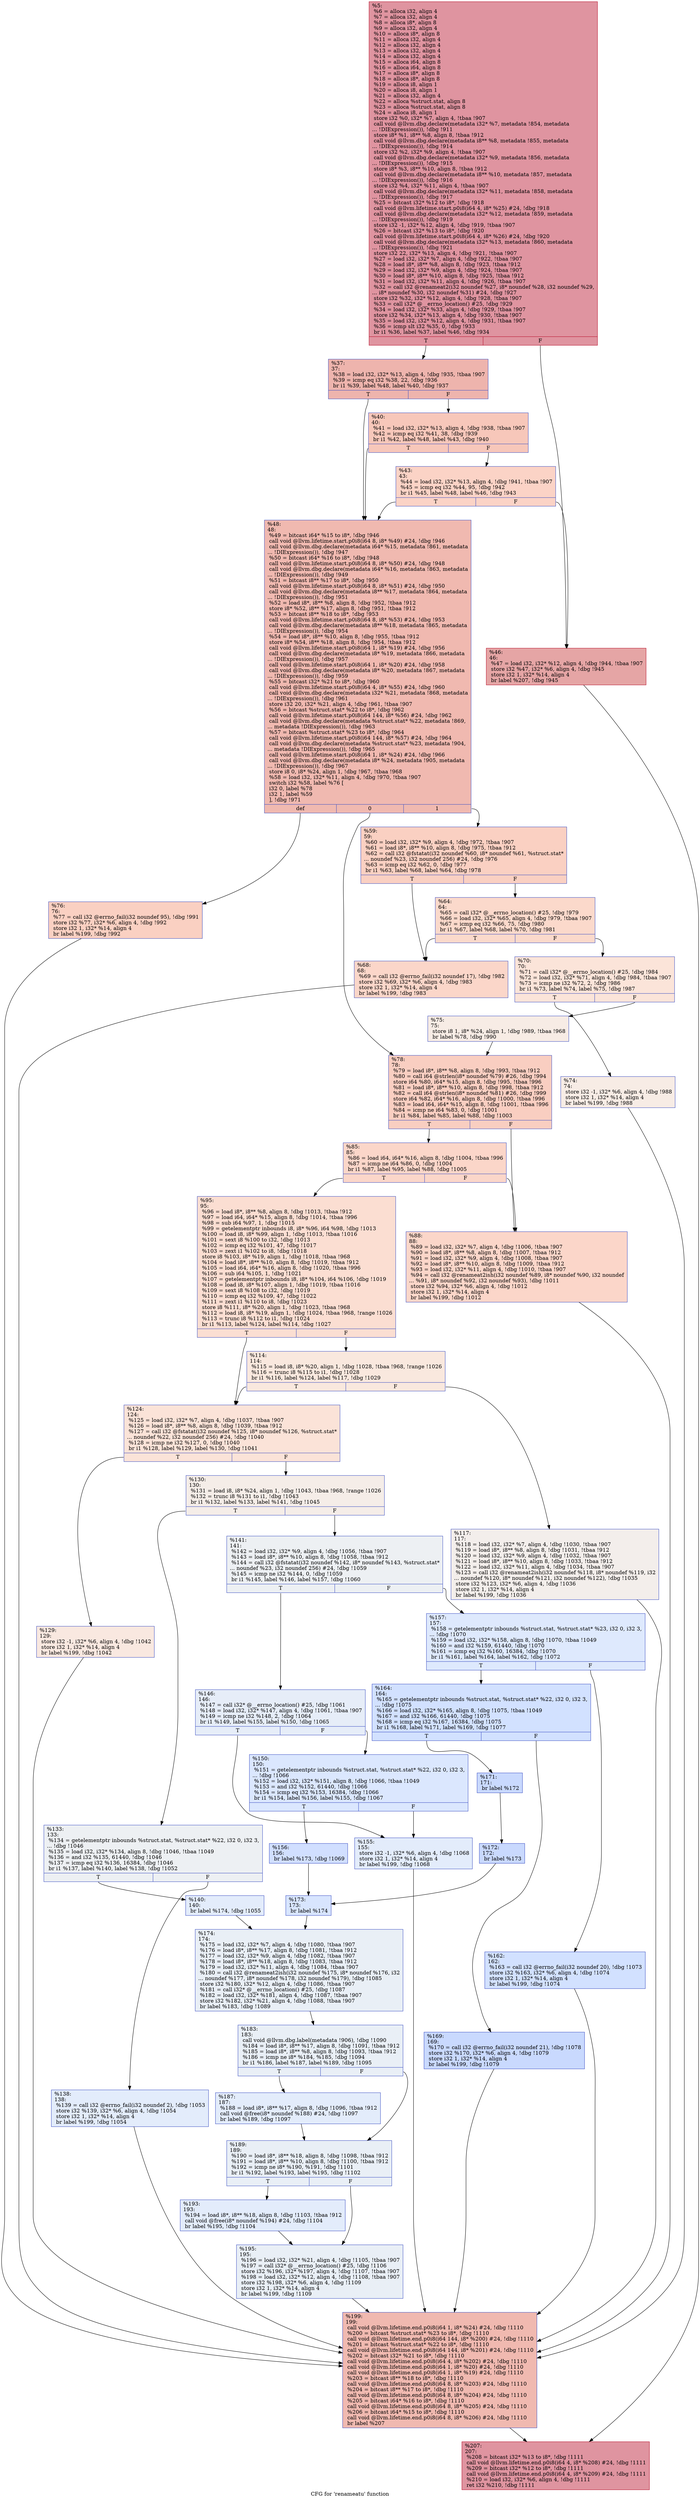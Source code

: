 digraph "CFG for 'renameatu' function" {
	label="CFG for 'renameatu' function";

	Node0x250e270 [shape=record,color="#b70d28ff", style=filled, fillcolor="#b70d2870",label="{%5:\l  %6 = alloca i32, align 4\l  %7 = alloca i32, align 4\l  %8 = alloca i8*, align 8\l  %9 = alloca i32, align 4\l  %10 = alloca i8*, align 8\l  %11 = alloca i32, align 4\l  %12 = alloca i32, align 4\l  %13 = alloca i32, align 4\l  %14 = alloca i32, align 4\l  %15 = alloca i64, align 8\l  %16 = alloca i64, align 8\l  %17 = alloca i8*, align 8\l  %18 = alloca i8*, align 8\l  %19 = alloca i8, align 1\l  %20 = alloca i8, align 1\l  %21 = alloca i32, align 4\l  %22 = alloca %struct.stat, align 8\l  %23 = alloca %struct.stat, align 8\l  %24 = alloca i8, align 1\l  store i32 %0, i32* %7, align 4, !tbaa !907\l  call void @llvm.dbg.declare(metadata i32* %7, metadata !854, metadata\l... !DIExpression()), !dbg !911\l  store i8* %1, i8** %8, align 8, !tbaa !912\l  call void @llvm.dbg.declare(metadata i8** %8, metadata !855, metadata\l... !DIExpression()), !dbg !914\l  store i32 %2, i32* %9, align 4, !tbaa !907\l  call void @llvm.dbg.declare(metadata i32* %9, metadata !856, metadata\l... !DIExpression()), !dbg !915\l  store i8* %3, i8** %10, align 8, !tbaa !912\l  call void @llvm.dbg.declare(metadata i8** %10, metadata !857, metadata\l... !DIExpression()), !dbg !916\l  store i32 %4, i32* %11, align 4, !tbaa !907\l  call void @llvm.dbg.declare(metadata i32* %11, metadata !858, metadata\l... !DIExpression()), !dbg !917\l  %25 = bitcast i32* %12 to i8*, !dbg !918\l  call void @llvm.lifetime.start.p0i8(i64 4, i8* %25) #24, !dbg !918\l  call void @llvm.dbg.declare(metadata i32* %12, metadata !859, metadata\l... !DIExpression()), !dbg !919\l  store i32 -1, i32* %12, align 4, !dbg !919, !tbaa !907\l  %26 = bitcast i32* %13 to i8*, !dbg !920\l  call void @llvm.lifetime.start.p0i8(i64 4, i8* %26) #24, !dbg !920\l  call void @llvm.dbg.declare(metadata i32* %13, metadata !860, metadata\l... !DIExpression()), !dbg !921\l  store i32 22, i32* %13, align 4, !dbg !921, !tbaa !907\l  %27 = load i32, i32* %7, align 4, !dbg !922, !tbaa !907\l  %28 = load i8*, i8** %8, align 8, !dbg !923, !tbaa !912\l  %29 = load i32, i32* %9, align 4, !dbg !924, !tbaa !907\l  %30 = load i8*, i8** %10, align 8, !dbg !925, !tbaa !912\l  %31 = load i32, i32* %11, align 4, !dbg !926, !tbaa !907\l  %32 = call i32 @renameat2(i32 noundef %27, i8* noundef %28, i32 noundef %29,\l... i8* noundef %30, i32 noundef %31) #24, !dbg !927\l  store i32 %32, i32* %12, align 4, !dbg !928, !tbaa !907\l  %33 = call i32* @__errno_location() #25, !dbg !929\l  %34 = load i32, i32* %33, align 4, !dbg !929, !tbaa !907\l  store i32 %34, i32* %13, align 4, !dbg !930, !tbaa !907\l  %35 = load i32, i32* %12, align 4, !dbg !931, !tbaa !907\l  %36 = icmp slt i32 %35, 0, !dbg !933\l  br i1 %36, label %37, label %46, !dbg !934\l|{<s0>T|<s1>F}}"];
	Node0x250e270:s0 -> Node0x25252a0;
	Node0x250e270:s1 -> Node0x2525500;
	Node0x25252a0 [shape=record,color="#3d50c3ff", style=filled, fillcolor="#d8564670",label="{%37:\l37:                                               \l  %38 = load i32, i32* %13, align 4, !dbg !935, !tbaa !907\l  %39 = icmp eq i32 %38, 22, !dbg !936\l  br i1 %39, label %48, label %40, !dbg !937\l|{<s0>T|<s1>F}}"];
	Node0x25252a0:s0 -> Node0x2525550;
	Node0x25252a0:s1 -> Node0x2525460;
	Node0x2525460 [shape=record,color="#3d50c3ff", style=filled, fillcolor="#ec7f6370",label="{%40:\l40:                                               \l  %41 = load i32, i32* %13, align 4, !dbg !938, !tbaa !907\l  %42 = icmp eq i32 %41, 38, !dbg !939\l  br i1 %42, label %48, label %43, !dbg !940\l|{<s0>T|<s1>F}}"];
	Node0x2525460:s0 -> Node0x2525550;
	Node0x2525460:s1 -> Node0x25254b0;
	Node0x25254b0 [shape=record,color="#3d50c3ff", style=filled, fillcolor="#f59c7d70",label="{%43:\l43:                                               \l  %44 = load i32, i32* %13, align 4, !dbg !941, !tbaa !907\l  %45 = icmp eq i32 %44, 95, !dbg !942\l  br i1 %45, label %48, label %46, !dbg !943\l|{<s0>T|<s1>F}}"];
	Node0x25254b0:s0 -> Node0x2525550;
	Node0x25254b0:s1 -> Node0x2525500;
	Node0x2525500 [shape=record,color="#b70d28ff", style=filled, fillcolor="#c5333470",label="{%46:\l46:                                               \l  %47 = load i32, i32* %12, align 4, !dbg !944, !tbaa !907\l  store i32 %47, i32* %6, align 4, !dbg !945\l  store i32 1, i32* %14, align 4\l  br label %207, !dbg !945\l}"];
	Node0x2525500 -> Node0x2526180;
	Node0x2525550 [shape=record,color="#3d50c3ff", style=filled, fillcolor="#de614d70",label="{%48:\l48:                                               \l  %49 = bitcast i64* %15 to i8*, !dbg !946\l  call void @llvm.lifetime.start.p0i8(i64 8, i8* %49) #24, !dbg !946\l  call void @llvm.dbg.declare(metadata i64* %15, metadata !861, metadata\l... !DIExpression()), !dbg !947\l  %50 = bitcast i64* %16 to i8*, !dbg !948\l  call void @llvm.lifetime.start.p0i8(i64 8, i8* %50) #24, !dbg !948\l  call void @llvm.dbg.declare(metadata i64* %16, metadata !863, metadata\l... !DIExpression()), !dbg !949\l  %51 = bitcast i8** %17 to i8*, !dbg !950\l  call void @llvm.lifetime.start.p0i8(i64 8, i8* %51) #24, !dbg !950\l  call void @llvm.dbg.declare(metadata i8** %17, metadata !864, metadata\l... !DIExpression()), !dbg !951\l  %52 = load i8*, i8** %8, align 8, !dbg !952, !tbaa !912\l  store i8* %52, i8** %17, align 8, !dbg !951, !tbaa !912\l  %53 = bitcast i8** %18 to i8*, !dbg !953\l  call void @llvm.lifetime.start.p0i8(i64 8, i8* %53) #24, !dbg !953\l  call void @llvm.dbg.declare(metadata i8** %18, metadata !865, metadata\l... !DIExpression()), !dbg !954\l  %54 = load i8*, i8** %10, align 8, !dbg !955, !tbaa !912\l  store i8* %54, i8** %18, align 8, !dbg !954, !tbaa !912\l  call void @llvm.lifetime.start.p0i8(i64 1, i8* %19) #24, !dbg !956\l  call void @llvm.dbg.declare(metadata i8* %19, metadata !866, metadata\l... !DIExpression()), !dbg !957\l  call void @llvm.lifetime.start.p0i8(i64 1, i8* %20) #24, !dbg !958\l  call void @llvm.dbg.declare(metadata i8* %20, metadata !867, metadata\l... !DIExpression()), !dbg !959\l  %55 = bitcast i32* %21 to i8*, !dbg !960\l  call void @llvm.lifetime.start.p0i8(i64 4, i8* %55) #24, !dbg !960\l  call void @llvm.dbg.declare(metadata i32* %21, metadata !868, metadata\l... !DIExpression()), !dbg !961\l  store i32 20, i32* %21, align 4, !dbg !961, !tbaa !907\l  %56 = bitcast %struct.stat* %22 to i8*, !dbg !962\l  call void @llvm.lifetime.start.p0i8(i64 144, i8* %56) #24, !dbg !962\l  call void @llvm.dbg.declare(metadata %struct.stat* %22, metadata !869,\l... metadata !DIExpression()), !dbg !963\l  %57 = bitcast %struct.stat* %23 to i8*, !dbg !964\l  call void @llvm.lifetime.start.p0i8(i64 144, i8* %57) #24, !dbg !964\l  call void @llvm.dbg.declare(metadata %struct.stat* %23, metadata !904,\l... metadata !DIExpression()), !dbg !965\l  call void @llvm.lifetime.start.p0i8(i64 1, i8* %24) #24, !dbg !966\l  call void @llvm.dbg.declare(metadata i8* %24, metadata !905, metadata\l... !DIExpression()), !dbg !967\l  store i8 0, i8* %24, align 1, !dbg !967, !tbaa !968\l  %58 = load i32, i32* %11, align 4, !dbg !970, !tbaa !907\l  switch i32 %58, label %76 [\l    i32 0, label %78\l    i32 1, label %59\l  ], !dbg !971\l|{<s0>def|<s1>0|<s2>1}}"];
	Node0x2525550:s0 -> Node0x2525780;
	Node0x2525550:s1 -> Node0x25257d0;
	Node0x2525550:s2 -> Node0x25255a0;
	Node0x25255a0 [shape=record,color="#3d50c3ff", style=filled, fillcolor="#f3947570",label="{%59:\l59:                                               \l  %60 = load i32, i32* %9, align 4, !dbg !972, !tbaa !907\l  %61 = load i8*, i8** %10, align 8, !dbg !975, !tbaa !912\l  %62 = call i32 @fstatat(i32 noundef %60, i8* noundef %61, %struct.stat*\l... noundef %23, i32 noundef 256) #24, !dbg !976\l  %63 = icmp eq i32 %62, 0, !dbg !977\l  br i1 %63, label %68, label %64, !dbg !978\l|{<s0>T|<s1>F}}"];
	Node0x25255a0:s0 -> Node0x2525640;
	Node0x25255a0:s1 -> Node0x25255f0;
	Node0x25255f0 [shape=record,color="#3d50c3ff", style=filled, fillcolor="#f7a88970",label="{%64:\l64:                                               \l  %65 = call i32* @__errno_location() #25, !dbg !979\l  %66 = load i32, i32* %65, align 4, !dbg !979, !tbaa !907\l  %67 = icmp eq i32 %66, 75, !dbg !980\l  br i1 %67, label %68, label %70, !dbg !981\l|{<s0>T|<s1>F}}"];
	Node0x25255f0:s0 -> Node0x2525640;
	Node0x25255f0:s1 -> Node0x2525690;
	Node0x2525640 [shape=record,color="#3d50c3ff", style=filled, fillcolor="#f6a38570",label="{%68:\l68:                                               \l  %69 = call i32 @errno_fail(i32 noundef 17), !dbg !982\l  store i32 %69, i32* %6, align 4, !dbg !983\l  store i32 1, i32* %14, align 4\l  br label %199, !dbg !983\l}"];
	Node0x2525640 -> Node0x2526130;
	Node0x2525690 [shape=record,color="#3d50c3ff", style=filled, fillcolor="#f5c1a970",label="{%70:\l70:                                               \l  %71 = call i32* @__errno_location() #25, !dbg !984\l  %72 = load i32, i32* %71, align 4, !dbg !984, !tbaa !907\l  %73 = icmp ne i32 %72, 2, !dbg !986\l  br i1 %73, label %74, label %75, !dbg !987\l|{<s0>T|<s1>F}}"];
	Node0x2525690:s0 -> Node0x25256e0;
	Node0x2525690:s1 -> Node0x2525730;
	Node0x25256e0 [shape=record,color="#3d50c3ff", style=filled, fillcolor="#ecd3c570",label="{%74:\l74:                                               \l  store i32 -1, i32* %6, align 4, !dbg !988\l  store i32 1, i32* %14, align 4\l  br label %199, !dbg !988\l}"];
	Node0x25256e0 -> Node0x2526130;
	Node0x2525730 [shape=record,color="#3d50c3ff", style=filled, fillcolor="#ecd3c570",label="{%75:\l75:                                               \l  store i8 1, i8* %24, align 1, !dbg !989, !tbaa !968\l  br label %78, !dbg !990\l}"];
	Node0x2525730 -> Node0x25257d0;
	Node0x2525780 [shape=record,color="#3d50c3ff", style=filled, fillcolor="#f3947570",label="{%76:\l76:                                               \l  %77 = call i32 @errno_fail(i32 noundef 95), !dbg !991\l  store i32 %77, i32* %6, align 4, !dbg !992\l  store i32 1, i32* %14, align 4\l  br label %199, !dbg !992\l}"];
	Node0x2525780 -> Node0x2526130;
	Node0x25257d0 [shape=record,color="#3d50c3ff", style=filled, fillcolor="#f2907270",label="{%78:\l78:                                               \l  %79 = load i8*, i8** %8, align 8, !dbg !993, !tbaa !912\l  %80 = call i64 @strlen(i8* noundef %79) #26, !dbg !994\l  store i64 %80, i64* %15, align 8, !dbg !995, !tbaa !996\l  %81 = load i8*, i8** %10, align 8, !dbg !998, !tbaa !912\l  %82 = call i64 @strlen(i8* noundef %81) #26, !dbg !999\l  store i64 %82, i64* %16, align 8, !dbg !1000, !tbaa !996\l  %83 = load i64, i64* %15, align 8, !dbg !1001, !tbaa !996\l  %84 = icmp ne i64 %83, 0, !dbg !1001\l  br i1 %84, label %85, label %88, !dbg !1003\l|{<s0>T|<s1>F}}"];
	Node0x25257d0:s0 -> Node0x2525820;
	Node0x25257d0:s1 -> Node0x2525870;
	Node0x2525820 [shape=record,color="#3d50c3ff", style=filled, fillcolor="#f6a38570",label="{%85:\l85:                                               \l  %86 = load i64, i64* %16, align 8, !dbg !1004, !tbaa !996\l  %87 = icmp ne i64 %86, 0, !dbg !1004\l  br i1 %87, label %95, label %88, !dbg !1005\l|{<s0>T|<s1>F}}"];
	Node0x2525820:s0 -> Node0x25258c0;
	Node0x2525820:s1 -> Node0x2525870;
	Node0x2525870 [shape=record,color="#3d50c3ff", style=filled, fillcolor="#f6a38570",label="{%88:\l88:                                               \l  %89 = load i32, i32* %7, align 4, !dbg !1006, !tbaa !907\l  %90 = load i8*, i8** %8, align 8, !dbg !1007, !tbaa !912\l  %91 = load i32, i32* %9, align 4, !dbg !1008, !tbaa !907\l  %92 = load i8*, i8** %10, align 8, !dbg !1009, !tbaa !912\l  %93 = load i32, i32* %11, align 4, !dbg !1010, !tbaa !907\l  %94 = call i32 @renameat2ish(i32 noundef %89, i8* noundef %90, i32 noundef\l... %91, i8* noundef %92, i32 noundef %93), !dbg !1011\l  store i32 %94, i32* %6, align 4, !dbg !1012\l  store i32 1, i32* %14, align 4\l  br label %199, !dbg !1012\l}"];
	Node0x2525870 -> Node0x2526130;
	Node0x25258c0 [shape=record,color="#3d50c3ff", style=filled, fillcolor="#f7b59970",label="{%95:\l95:                                               \l  %96 = load i8*, i8** %8, align 8, !dbg !1013, !tbaa !912\l  %97 = load i64, i64* %15, align 8, !dbg !1014, !tbaa !996\l  %98 = sub i64 %97, 1, !dbg !1015\l  %99 = getelementptr inbounds i8, i8* %96, i64 %98, !dbg !1013\l  %100 = load i8, i8* %99, align 1, !dbg !1013, !tbaa !1016\l  %101 = sext i8 %100 to i32, !dbg !1013\l  %102 = icmp eq i32 %101, 47, !dbg !1017\l  %103 = zext i1 %102 to i8, !dbg !1018\l  store i8 %103, i8* %19, align 1, !dbg !1018, !tbaa !968\l  %104 = load i8*, i8** %10, align 8, !dbg !1019, !tbaa !912\l  %105 = load i64, i64* %16, align 8, !dbg !1020, !tbaa !996\l  %106 = sub i64 %105, 1, !dbg !1021\l  %107 = getelementptr inbounds i8, i8* %104, i64 %106, !dbg !1019\l  %108 = load i8, i8* %107, align 1, !dbg !1019, !tbaa !1016\l  %109 = sext i8 %108 to i32, !dbg !1019\l  %110 = icmp eq i32 %109, 47, !dbg !1022\l  %111 = zext i1 %110 to i8, !dbg !1023\l  store i8 %111, i8* %20, align 1, !dbg !1023, !tbaa !968\l  %112 = load i8, i8* %19, align 1, !dbg !1024, !tbaa !968, !range !1026\l  %113 = trunc i8 %112 to i1, !dbg !1024\l  br i1 %113, label %124, label %114, !dbg !1027\l|{<s0>T|<s1>F}}"];
	Node0x25258c0:s0 -> Node0x25259b0;
	Node0x25258c0:s1 -> Node0x2525910;
	Node0x2525910 [shape=record,color="#3d50c3ff", style=filled, fillcolor="#f2cab570",label="{%114:\l114:                                              \l  %115 = load i8, i8* %20, align 1, !dbg !1028, !tbaa !968, !range !1026\l  %116 = trunc i8 %115 to i1, !dbg !1028\l  br i1 %116, label %124, label %117, !dbg !1029\l|{<s0>T|<s1>F}}"];
	Node0x2525910:s0 -> Node0x25259b0;
	Node0x2525910:s1 -> Node0x2525960;
	Node0x2525960 [shape=record,color="#3d50c3ff", style=filled, fillcolor="#e5d8d170",label="{%117:\l117:                                              \l  %118 = load i32, i32* %7, align 4, !dbg !1030, !tbaa !907\l  %119 = load i8*, i8** %8, align 8, !dbg !1031, !tbaa !912\l  %120 = load i32, i32* %9, align 4, !dbg !1032, !tbaa !907\l  %121 = load i8*, i8** %10, align 8, !dbg !1033, !tbaa !912\l  %122 = load i32, i32* %11, align 4, !dbg !1034, !tbaa !907\l  %123 = call i32 @renameat2ish(i32 noundef %118, i8* noundef %119, i32\l... noundef %120, i8* noundef %121, i32 noundef %122), !dbg !1035\l  store i32 %123, i32* %6, align 4, !dbg !1036\l  store i32 1, i32* %14, align 4\l  br label %199, !dbg !1036\l}"];
	Node0x2525960 -> Node0x2526130;
	Node0x25259b0 [shape=record,color="#3d50c3ff", style=filled, fillcolor="#f6bfa670",label="{%124:\l124:                                              \l  %125 = load i32, i32* %7, align 4, !dbg !1037, !tbaa !907\l  %126 = load i8*, i8** %8, align 8, !dbg !1039, !tbaa !912\l  %127 = call i32 @fstatat(i32 noundef %125, i8* noundef %126, %struct.stat*\l... noundef %22, i32 noundef 256) #24, !dbg !1040\l  %128 = icmp ne i32 %127, 0, !dbg !1040\l  br i1 %128, label %129, label %130, !dbg !1041\l|{<s0>T|<s1>F}}"];
	Node0x25259b0:s0 -> Node0x2525a00;
	Node0x25259b0:s1 -> Node0x2525a50;
	Node0x2525a00 [shape=record,color="#3d50c3ff", style=filled, fillcolor="#f1ccb870",label="{%129:\l129:                                              \l  store i32 -1, i32* %6, align 4, !dbg !1042\l  store i32 1, i32* %14, align 4\l  br label %199, !dbg !1042\l}"];
	Node0x2525a00 -> Node0x2526130;
	Node0x2525a50 [shape=record,color="#3d50c3ff", style=filled, fillcolor="#e8d6cc70",label="{%130:\l130:                                              \l  %131 = load i8, i8* %24, align 1, !dbg !1043, !tbaa !968, !range !1026\l  %132 = trunc i8 %131 to i1, !dbg !1043\l  br i1 %132, label %133, label %141, !dbg !1045\l|{<s0>T|<s1>F}}"];
	Node0x2525a50:s0 -> Node0x2525aa0;
	Node0x2525a50:s1 -> Node0x2525b90;
	Node0x2525aa0 [shape=record,color="#3d50c3ff", style=filled, fillcolor="#d6dce470",label="{%133:\l133:                                              \l  %134 = getelementptr inbounds %struct.stat, %struct.stat* %22, i32 0, i32 3,\l... !dbg !1046\l  %135 = load i32, i32* %134, align 8, !dbg !1046, !tbaa !1049\l  %136 = and i32 %135, 61440, !dbg !1046\l  %137 = icmp eq i32 %136, 16384, !dbg !1046\l  br i1 %137, label %140, label %138, !dbg !1052\l|{<s0>T|<s1>F}}"];
	Node0x2525aa0:s0 -> Node0x2525b40;
	Node0x2525aa0:s1 -> Node0x2525af0;
	Node0x2525af0 [shape=record,color="#3d50c3ff", style=filled, fillcolor="#bfd3f670",label="{%138:\l138:                                              \l  %139 = call i32 @errno_fail(i32 noundef 2), !dbg !1053\l  store i32 %139, i32* %6, align 4, !dbg !1054\l  store i32 1, i32* %14, align 4\l  br label %199, !dbg !1054\l}"];
	Node0x2525af0 -> Node0x2526130;
	Node0x2525b40 [shape=record,color="#3d50c3ff", style=filled, fillcolor="#bfd3f670",label="{%140:\l140:                                              \l  br label %174, !dbg !1055\l}"];
	Node0x2525b40 -> Node0x2525f50;
	Node0x2525b90 [shape=record,color="#3d50c3ff", style=filled, fillcolor="#d6dce470",label="{%141:\l141:                                              \l  %142 = load i32, i32* %9, align 4, !dbg !1056, !tbaa !907\l  %143 = load i8*, i8** %10, align 8, !dbg !1058, !tbaa !912\l  %144 = call i32 @fstatat(i32 noundef %142, i8* noundef %143, %struct.stat*\l... noundef %23, i32 noundef 256) #24, !dbg !1059\l  %145 = icmp ne i32 %144, 0, !dbg !1059\l  br i1 %145, label %146, label %157, !dbg !1060\l|{<s0>T|<s1>F}}"];
	Node0x2525b90:s0 -> Node0x2525be0;
	Node0x2525b90:s1 -> Node0x2525d20;
	Node0x2525be0 [shape=record,color="#3d50c3ff", style=filled, fillcolor="#c7d7f070",label="{%146:\l146:                                              \l  %147 = call i32* @__errno_location() #25, !dbg !1061\l  %148 = load i32, i32* %147, align 4, !dbg !1061, !tbaa !907\l  %149 = icmp ne i32 %148, 2, !dbg !1064\l  br i1 %149, label %155, label %150, !dbg !1065\l|{<s0>T|<s1>F}}"];
	Node0x2525be0:s0 -> Node0x2525c80;
	Node0x2525be0:s1 -> Node0x2525c30;
	Node0x2525c30 [shape=record,color="#3d50c3ff", style=filled, fillcolor="#aec9fc70",label="{%150:\l150:                                              \l  %151 = getelementptr inbounds %struct.stat, %struct.stat* %22, i32 0, i32 3,\l... !dbg !1066\l  %152 = load i32, i32* %151, align 8, !dbg !1066, !tbaa !1049\l  %153 = and i32 %152, 61440, !dbg !1066\l  %154 = icmp eq i32 %153, 16384, !dbg !1066\l  br i1 %154, label %156, label %155, !dbg !1067\l|{<s0>T|<s1>F}}"];
	Node0x2525c30:s0 -> Node0x2525cd0;
	Node0x2525c30:s1 -> Node0x2525c80;
	Node0x2525c80 [shape=record,color="#3d50c3ff", style=filled, fillcolor="#bfd3f670",label="{%155:\l155:                                              \l  store i32 -1, i32* %6, align 4, !dbg !1068\l  store i32 1, i32* %14, align 4\l  br label %199, !dbg !1068\l}"];
	Node0x2525c80 -> Node0x2526130;
	Node0x2525cd0 [shape=record,color="#3d50c3ff", style=filled, fillcolor="#96b7ff70",label="{%156:\l156:                                              \l  br label %173, !dbg !1069\l}"];
	Node0x2525cd0 -> Node0x2525f00;
	Node0x2525d20 [shape=record,color="#3d50c3ff", style=filled, fillcolor="#b5cdfa70",label="{%157:\l157:                                              \l  %158 = getelementptr inbounds %struct.stat, %struct.stat* %23, i32 0, i32 3,\l... !dbg !1070\l  %159 = load i32, i32* %158, align 8, !dbg !1070, !tbaa !1049\l  %160 = and i32 %159, 61440, !dbg !1070\l  %161 = icmp eq i32 %160, 16384, !dbg !1070\l  br i1 %161, label %164, label %162, !dbg !1072\l|{<s0>T|<s1>F}}"];
	Node0x2525d20:s0 -> Node0x2525dc0;
	Node0x2525d20:s1 -> Node0x2525d70;
	Node0x2525d70 [shape=record,color="#3d50c3ff", style=filled, fillcolor="#9abbff70",label="{%162:\l162:                                              \l  %163 = call i32 @errno_fail(i32 noundef 20), !dbg !1073\l  store i32 %163, i32* %6, align 4, !dbg !1074\l  store i32 1, i32* %14, align 4\l  br label %199, !dbg !1074\l}"];
	Node0x2525d70 -> Node0x2526130;
	Node0x2525dc0 [shape=record,color="#3d50c3ff", style=filled, fillcolor="#9abbff70",label="{%164:\l164:                                              \l  %165 = getelementptr inbounds %struct.stat, %struct.stat* %22, i32 0, i32 3,\l... !dbg !1075\l  %166 = load i32, i32* %165, align 8, !dbg !1075, !tbaa !1049\l  %167 = and i32 %166, 61440, !dbg !1075\l  %168 = icmp eq i32 %167, 16384, !dbg !1075\l  br i1 %168, label %171, label %169, !dbg !1077\l|{<s0>T|<s1>F}}"];
	Node0x2525dc0:s0 -> Node0x2525e60;
	Node0x2525dc0:s1 -> Node0x2525e10;
	Node0x2525e10 [shape=record,color="#3d50c3ff", style=filled, fillcolor="#85a8fc70",label="{%169:\l169:                                              \l  %170 = call i32 @errno_fail(i32 noundef 21), !dbg !1078\l  store i32 %170, i32* %6, align 4, !dbg !1079\l  store i32 1, i32* %14, align 4\l  br label %199, !dbg !1079\l}"];
	Node0x2525e10 -> Node0x2526130;
	Node0x2525e60 [shape=record,color="#3d50c3ff", style=filled, fillcolor="#85a8fc70",label="{%171:\l171:                                              \l  br label %172\l}"];
	Node0x2525e60 -> Node0x2525eb0;
	Node0x2525eb0 [shape=record,color="#3d50c3ff", style=filled, fillcolor="#85a8fc70",label="{%172:\l172:                                              \l  br label %173\l}"];
	Node0x2525eb0 -> Node0x2525f00;
	Node0x2525f00 [shape=record,color="#3d50c3ff", style=filled, fillcolor="#a7c5fe70",label="{%173:\l173:                                              \l  br label %174\l}"];
	Node0x2525f00 -> Node0x2525f50;
	Node0x2525f50 [shape=record,color="#3d50c3ff", style=filled, fillcolor="#cedaeb70",label="{%174:\l174:                                              \l  %175 = load i32, i32* %7, align 4, !dbg !1080, !tbaa !907\l  %176 = load i8*, i8** %17, align 8, !dbg !1081, !tbaa !912\l  %177 = load i32, i32* %9, align 4, !dbg !1082, !tbaa !907\l  %178 = load i8*, i8** %18, align 8, !dbg !1083, !tbaa !912\l  %179 = load i32, i32* %11, align 4, !dbg !1084, !tbaa !907\l  %180 = call i32 @renameat2ish(i32 noundef %175, i8* noundef %176, i32\l... noundef %177, i8* noundef %178, i32 noundef %179), !dbg !1085\l  store i32 %180, i32* %12, align 4, !dbg !1086, !tbaa !907\l  %181 = call i32* @__errno_location() #25, !dbg !1087\l  %182 = load i32, i32* %181, align 4, !dbg !1087, !tbaa !907\l  store i32 %182, i32* %21, align 4, !dbg !1088, !tbaa !907\l  br label %183, !dbg !1089\l}"];
	Node0x2525f50 -> Node0x2525fa0;
	Node0x2525fa0 [shape=record,color="#3d50c3ff", style=filled, fillcolor="#cedaeb70",label="{%183:\l183:                                              \l  call void @llvm.dbg.label(metadata !906), !dbg !1090\l  %184 = load i8*, i8** %17, align 8, !dbg !1091, !tbaa !912\l  %185 = load i8*, i8** %8, align 8, !dbg !1093, !tbaa !912\l  %186 = icmp ne i8* %184, %185, !dbg !1094\l  br i1 %186, label %187, label %189, !dbg !1095\l|{<s0>T|<s1>F}}"];
	Node0x2525fa0:s0 -> Node0x2525ff0;
	Node0x2525fa0:s1 -> Node0x2526040;
	Node0x2525ff0 [shape=record,color="#3d50c3ff", style=filled, fillcolor="#bfd3f670",label="{%187:\l187:                                              \l  %188 = load i8*, i8** %17, align 8, !dbg !1096, !tbaa !912\l  call void @free(i8* noundef %188) #24, !dbg !1097\l  br label %189, !dbg !1097\l}"];
	Node0x2525ff0 -> Node0x2526040;
	Node0x2526040 [shape=record,color="#3d50c3ff", style=filled, fillcolor="#cedaeb70",label="{%189:\l189:                                              \l  %190 = load i8*, i8** %18, align 8, !dbg !1098, !tbaa !912\l  %191 = load i8*, i8** %10, align 8, !dbg !1100, !tbaa !912\l  %192 = icmp ne i8* %190, %191, !dbg !1101\l  br i1 %192, label %193, label %195, !dbg !1102\l|{<s0>T|<s1>F}}"];
	Node0x2526040:s0 -> Node0x2526090;
	Node0x2526040:s1 -> Node0x25260e0;
	Node0x2526090 [shape=record,color="#3d50c3ff", style=filled, fillcolor="#bfd3f670",label="{%193:\l193:                                              \l  %194 = load i8*, i8** %18, align 8, !dbg !1103, !tbaa !912\l  call void @free(i8* noundef %194) #24, !dbg !1104\l  br label %195, !dbg !1104\l}"];
	Node0x2526090 -> Node0x25260e0;
	Node0x25260e0 [shape=record,color="#3d50c3ff", style=filled, fillcolor="#cedaeb70",label="{%195:\l195:                                              \l  %196 = load i32, i32* %21, align 4, !dbg !1105, !tbaa !907\l  %197 = call i32* @__errno_location() #25, !dbg !1106\l  store i32 %196, i32* %197, align 4, !dbg !1107, !tbaa !907\l  %198 = load i32, i32* %12, align 4, !dbg !1108, !tbaa !907\l  store i32 %198, i32* %6, align 4, !dbg !1109\l  store i32 1, i32* %14, align 4\l  br label %199, !dbg !1109\l}"];
	Node0x25260e0 -> Node0x2526130;
	Node0x2526130 [shape=record,color="#3d50c3ff", style=filled, fillcolor="#de614d70",label="{%199:\l199:                                              \l  call void @llvm.lifetime.end.p0i8(i64 1, i8* %24) #24, !dbg !1110\l  %200 = bitcast %struct.stat* %23 to i8*, !dbg !1110\l  call void @llvm.lifetime.end.p0i8(i64 144, i8* %200) #24, !dbg !1110\l  %201 = bitcast %struct.stat* %22 to i8*, !dbg !1110\l  call void @llvm.lifetime.end.p0i8(i64 144, i8* %201) #24, !dbg !1110\l  %202 = bitcast i32* %21 to i8*, !dbg !1110\l  call void @llvm.lifetime.end.p0i8(i64 4, i8* %202) #24, !dbg !1110\l  call void @llvm.lifetime.end.p0i8(i64 1, i8* %20) #24, !dbg !1110\l  call void @llvm.lifetime.end.p0i8(i64 1, i8* %19) #24, !dbg !1110\l  %203 = bitcast i8** %18 to i8*, !dbg !1110\l  call void @llvm.lifetime.end.p0i8(i64 8, i8* %203) #24, !dbg !1110\l  %204 = bitcast i8** %17 to i8*, !dbg !1110\l  call void @llvm.lifetime.end.p0i8(i64 8, i8* %204) #24, !dbg !1110\l  %205 = bitcast i64* %16 to i8*, !dbg !1110\l  call void @llvm.lifetime.end.p0i8(i64 8, i8* %205) #24, !dbg !1110\l  %206 = bitcast i64* %15 to i8*, !dbg !1110\l  call void @llvm.lifetime.end.p0i8(i64 8, i8* %206) #24, !dbg !1110\l  br label %207\l}"];
	Node0x2526130 -> Node0x2526180;
	Node0x2526180 [shape=record,color="#b70d28ff", style=filled, fillcolor="#b70d2870",label="{%207:\l207:                                              \l  %208 = bitcast i32* %13 to i8*, !dbg !1111\l  call void @llvm.lifetime.end.p0i8(i64 4, i8* %208) #24, !dbg !1111\l  %209 = bitcast i32* %12 to i8*, !dbg !1111\l  call void @llvm.lifetime.end.p0i8(i64 4, i8* %209) #24, !dbg !1111\l  %210 = load i32, i32* %6, align 4, !dbg !1111\l  ret i32 %210, !dbg !1111\l}"];
}
